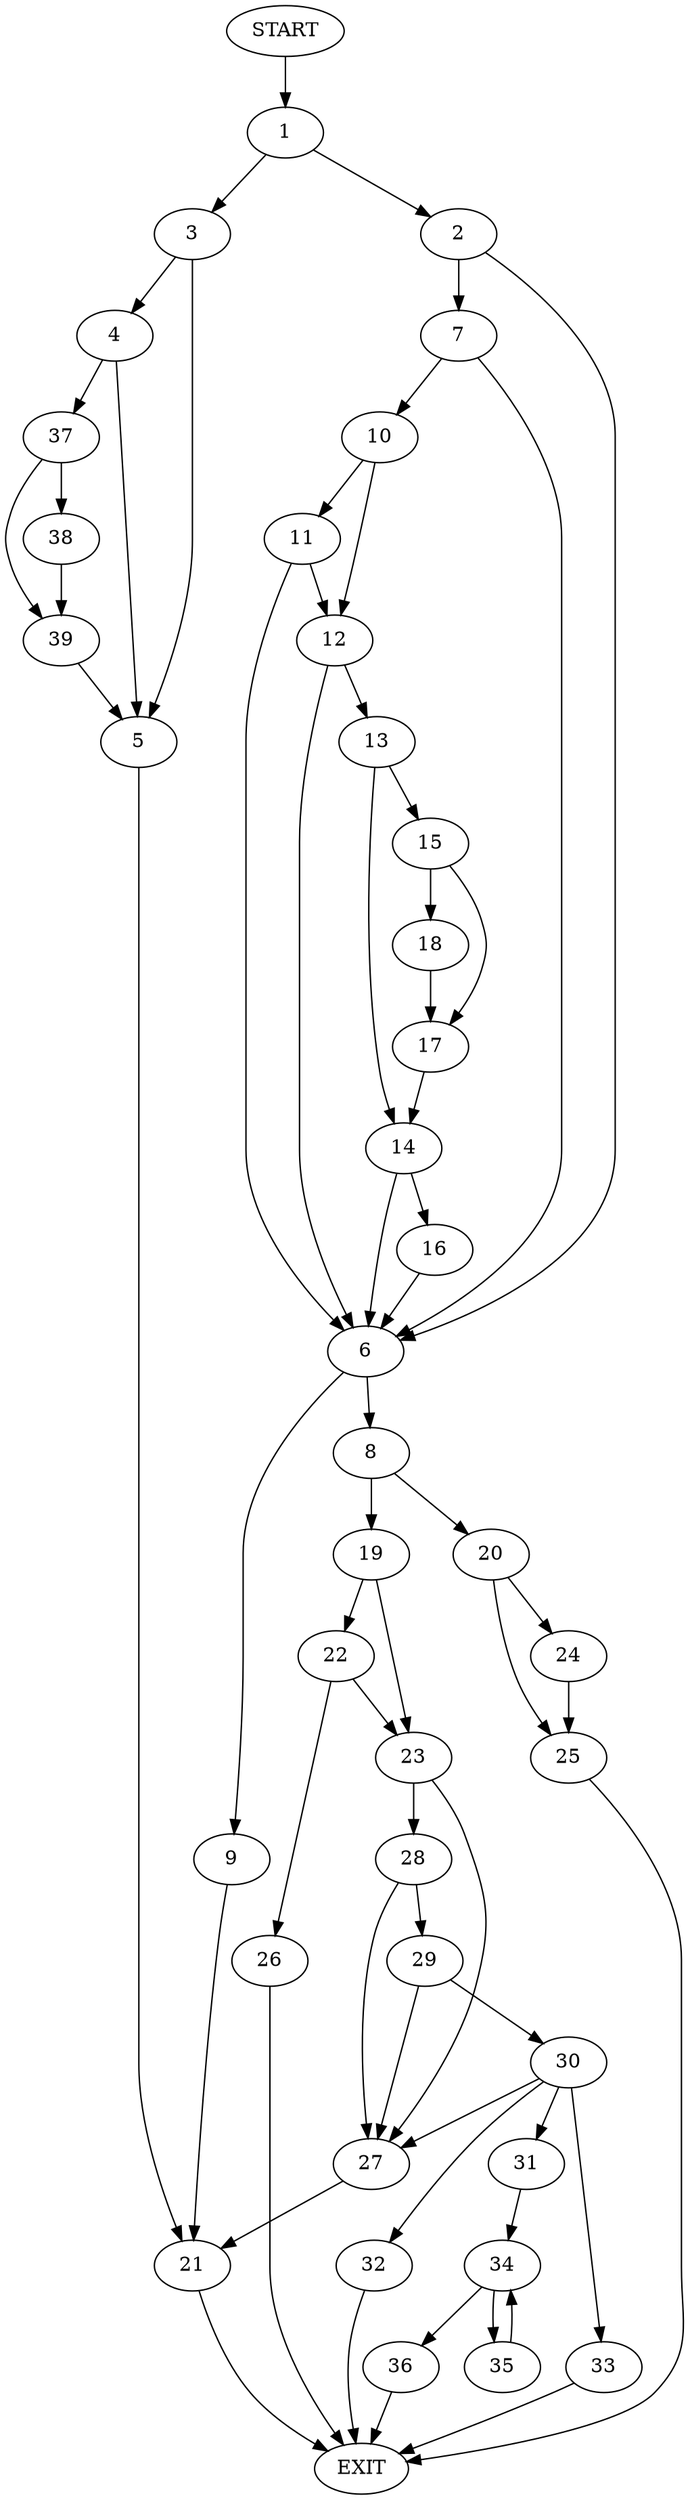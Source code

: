 digraph {
0 [label="START"]
40 [label="EXIT"]
0 -> 1
1 -> 2
1 -> 3
3 -> 4
3 -> 5
2 -> 6
2 -> 7
6 -> 8
6 -> 9
7 -> 10
7 -> 6
10 -> 11
10 -> 12
12 -> 13
12 -> 6
11 -> 12
11 -> 6
13 -> 14
13 -> 15
14 -> 16
14 -> 6
15 -> 17
15 -> 18
18 -> 17
17 -> 14
16 -> 6
8 -> 19
8 -> 20
9 -> 21
19 -> 22
19 -> 23
20 -> 24
20 -> 25
24 -> 25
25 -> 40
22 -> 26
22 -> 23
23 -> 27
23 -> 28
26 -> 40
28 -> 27
28 -> 29
27 -> 21
29 -> 27
29 -> 30
30 -> 27
30 -> 31
30 -> 32
30 -> 33
31 -> 34
32 -> 40
33 -> 40
34 -> 35
34 -> 36
36 -> 40
35 -> 34
21 -> 40
5 -> 21
4 -> 5
4 -> 37
37 -> 38
37 -> 39
38 -> 39
39 -> 5
}

